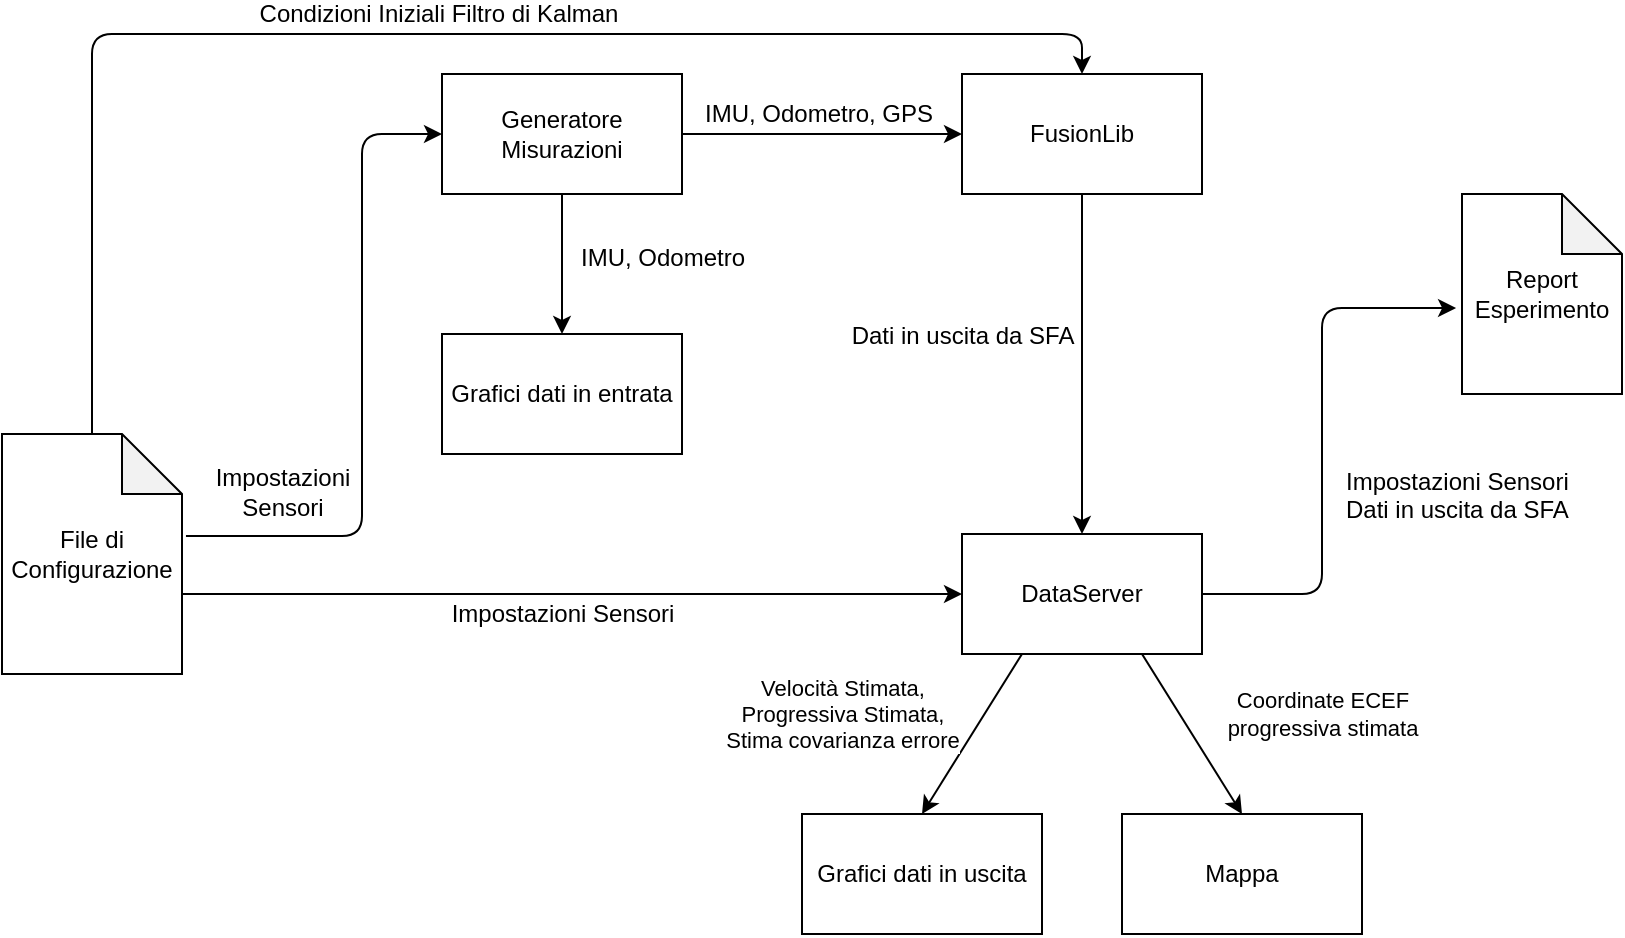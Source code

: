<mxfile version="11.0.8" type="device"><diagram id="7yAG55LQG4hzi5uimOuk" name="Page-1"><mxGraphModel dx="1695" dy="1636" grid="1" gridSize="10" guides="1" tooltips="1" connect="1" arrows="1" fold="1" page="1" pageScale="1" pageWidth="827" pageHeight="1169" math="0" shadow="0"><root><mxCell id="0"/><mxCell id="1" parent="0"/><mxCell id="fBpBHfOv5VyI4UCGqpSS-1" value="FusionLib" style="rounded=0;whiteSpace=wrap;html=1;" vertex="1" parent="1"><mxGeometry x="400" y="20" width="120" height="60" as="geometry"/></mxCell><mxCell id="fBpBHfOv5VyI4UCGqpSS-2" value="Generatore Misurazioni" style="rounded=0;whiteSpace=wrap;html=1;" vertex="1" parent="1"><mxGeometry x="140" y="20" width="120" height="60" as="geometry"/></mxCell><mxCell id="fBpBHfOv5VyI4UCGqpSS-3" value="Grafici dati in entrata" style="rounded=0;whiteSpace=wrap;html=1;" vertex="1" parent="1"><mxGeometry x="140" y="150" width="120" height="60" as="geometry"/></mxCell><mxCell id="fBpBHfOv5VyI4UCGqpSS-4" value="Grafici dati in uscita" style="rounded=0;whiteSpace=wrap;html=1;" vertex="1" parent="1"><mxGeometry x="320" y="390" width="120" height="60" as="geometry"/></mxCell><mxCell id="fBpBHfOv5VyI4UCGqpSS-5" value="Report&lt;br&gt;Esperimento" style="shape=note;whiteSpace=wrap;html=1;backgroundOutline=1;darkOpacity=0.05;" vertex="1" parent="1"><mxGeometry x="650" y="80" width="80" height="100" as="geometry"/></mxCell><mxCell id="fBpBHfOv5VyI4UCGqpSS-6" value="Mappa" style="rounded=0;whiteSpace=wrap;html=1;" vertex="1" parent="1"><mxGeometry x="480" y="390" width="120" height="60" as="geometry"/></mxCell><mxCell id="fBpBHfOv5VyI4UCGqpSS-7" value="" style="endArrow=classic;html=1;exitX=1;exitY=0.5;exitDx=0;exitDy=0;entryX=0;entryY=0.5;entryDx=0;entryDy=0;" edge="1" parent="1" source="fBpBHfOv5VyI4UCGqpSS-2" target="fBpBHfOv5VyI4UCGqpSS-1"><mxGeometry width="50" height="50" relative="1" as="geometry"><mxPoint x="363" y="70" as="sourcePoint"/><mxPoint x="413" y="20" as="targetPoint"/></mxGeometry></mxCell><mxCell id="fBpBHfOv5VyI4UCGqpSS-8" value="IMU, Odometro, GPS" style="text;html=1;resizable=0;points=[];align=center;verticalAlign=middle;labelBackgroundColor=#ffffff;" vertex="1" connectable="0" parent="fBpBHfOv5VyI4UCGqpSS-7"><mxGeometry x="0.129" y="2" relative="1" as="geometry"><mxPoint x="-11" y="-8" as="offset"/></mxGeometry></mxCell><mxCell id="fBpBHfOv5VyI4UCGqpSS-9" value="" style="endArrow=classic;html=1;exitX=0.5;exitY=1;exitDx=0;exitDy=0;entryX=0.5;entryY=0;entryDx=0;entryDy=0;" edge="1" parent="1" source="fBpBHfOv5VyI4UCGqpSS-2" target="fBpBHfOv5VyI4UCGqpSS-3"><mxGeometry width="50" height="50" relative="1" as="geometry"><mxPoint x="183" y="150" as="sourcePoint"/><mxPoint x="353" y="150" as="targetPoint"/></mxGeometry></mxCell><mxCell id="fBpBHfOv5VyI4UCGqpSS-10" value="IMU, Odometro" style="text;html=1;resizable=0;points=[];align=center;verticalAlign=middle;labelBackgroundColor=#ffffff;" vertex="1" connectable="0" parent="fBpBHfOv5VyI4UCGqpSS-9"><mxGeometry x="0.129" y="2" relative="1" as="geometry"><mxPoint x="48" y="-8" as="offset"/></mxGeometry></mxCell><mxCell id="fBpBHfOv5VyI4UCGqpSS-11" value="Velocità Stimata, &lt;br&gt;Progressiva Stimata,&lt;br&gt;Stima covarianza errore" style="endArrow=classic;html=1;exitX=0.25;exitY=1;exitDx=0;exitDy=0;entryX=0.5;entryY=0;entryDx=0;entryDy=0;" edge="1" parent="1" source="fBpBHfOv5VyI4UCGqpSS-14" target="fBpBHfOv5VyI4UCGqpSS-4"><mxGeometry x="0.551" y="-60" width="50" height="50" relative="1" as="geometry"><mxPoint x="465" y="250" as="sourcePoint"/><mxPoint x="515" y="200" as="targetPoint"/><mxPoint as="offset"/></mxGeometry></mxCell><mxCell id="fBpBHfOv5VyI4UCGqpSS-12" value="Coordinate ECEF&lt;br&gt;progressiva stimata" style="endArrow=classic;html=1;entryX=0.5;entryY=0;entryDx=0;entryDy=0;" edge="1" parent="1" target="fBpBHfOv5VyI4UCGqpSS-6"><mxGeometry x="0.551" y="60" width="50" height="50" relative="1" as="geometry"><mxPoint x="490" y="310" as="sourcePoint"/><mxPoint x="90" y="490" as="targetPoint"/><mxPoint as="offset"/></mxGeometry></mxCell><mxCell id="fBpBHfOv5VyI4UCGqpSS-13" value="" style="endArrow=classic;html=1;entryX=0.5;entryY=0;entryDx=0;entryDy=0;exitX=0.5;exitY=1;exitDx=0;exitDy=0;" edge="1" parent="1" source="fBpBHfOv5VyI4UCGqpSS-1" target="fBpBHfOv5VyI4UCGqpSS-14"><mxGeometry width="50" height="50" relative="1" as="geometry"><mxPoint x="490" y="80" as="sourcePoint"/><mxPoint x="492" y="200" as="targetPoint"/></mxGeometry></mxCell><mxCell id="fBpBHfOv5VyI4UCGqpSS-21" value="Dati in uscita da SFA" style="text;html=1;resizable=0;points=[];align=center;verticalAlign=middle;labelBackgroundColor=#ffffff;" vertex="1" connectable="0" parent="fBpBHfOv5VyI4UCGqpSS-13"><mxGeometry x="-0.167" y="2" relative="1" as="geometry"><mxPoint x="-62" as="offset"/></mxGeometry></mxCell><mxCell id="fBpBHfOv5VyI4UCGqpSS-14" value="DataServer" style="rounded=0;whiteSpace=wrap;html=1;" vertex="1" parent="1"><mxGeometry x="400" y="250" width="120" height="60" as="geometry"/></mxCell><mxCell id="fBpBHfOv5VyI4UCGqpSS-17" value="" style="endArrow=classic;html=1;exitX=1;exitY=0.5;exitDx=0;exitDy=0;entryX=-0.037;entryY=0.57;entryDx=0;entryDy=0;entryPerimeter=0;" edge="1" parent="1" source="fBpBHfOv5VyI4UCGqpSS-14" target="fBpBHfOv5VyI4UCGqpSS-5"><mxGeometry width="50" height="50" relative="1" as="geometry"><mxPoint x="100" y="470" as="sourcePoint"/><mxPoint x="150" y="420" as="targetPoint"/><Array as="points"><mxPoint x="580" y="280"/><mxPoint x="580" y="137"/></Array></mxGeometry></mxCell><mxCell id="fBpBHfOv5VyI4UCGqpSS-20" value="File di Configurazione" style="shape=note;whiteSpace=wrap;html=1;backgroundOutline=1;darkOpacity=0.05;" vertex="1" parent="1"><mxGeometry x="-80" y="200" width="90" height="120" as="geometry"/></mxCell><mxCell id="fBpBHfOv5VyI4UCGqpSS-22" value="Impostazioni Sensori&lt;br&gt;Dati in uscita da SFA" style="text;html=1;" vertex="1" parent="1"><mxGeometry x="590" y="210" width="140" height="30" as="geometry"/></mxCell><mxCell id="fBpBHfOv5VyI4UCGqpSS-23" value="" style="endArrow=classic;html=1;exitX=1.022;exitY=0.425;exitDx=0;exitDy=0;exitPerimeter=0;entryX=0;entryY=0.5;entryDx=0;entryDy=0;" edge="1" parent="1" source="fBpBHfOv5VyI4UCGqpSS-20" target="fBpBHfOv5VyI4UCGqpSS-2"><mxGeometry width="50" height="50" relative="1" as="geometry"><mxPoint x="30" y="90" as="sourcePoint"/><mxPoint x="80" y="40" as="targetPoint"/><Array as="points"><mxPoint x="100" y="251"/><mxPoint x="100" y="50"/></Array></mxGeometry></mxCell><mxCell id="fBpBHfOv5VyI4UCGqpSS-24" value="Impostazioni&lt;br&gt;Sensori" style="text;html=1;resizable=0;points=[];align=center;verticalAlign=middle;labelBackgroundColor=#ffffff;" vertex="1" connectable="0" parent="fBpBHfOv5VyI4UCGqpSS-23"><mxGeometry x="0.143" y="2" relative="1" as="geometry"><mxPoint x="-38" y="78" as="offset"/></mxGeometry></mxCell><mxCell id="fBpBHfOv5VyI4UCGqpSS-26" value="" style="endArrow=classic;html=1;exitX=0.5;exitY=0;exitDx=0;exitDy=0;exitPerimeter=0;entryX=0.5;entryY=0;entryDx=0;entryDy=0;" edge="1" parent="1" source="fBpBHfOv5VyI4UCGqpSS-20" target="fBpBHfOv5VyI4UCGqpSS-1"><mxGeometry width="50" height="50" relative="1" as="geometry"><mxPoint x="-60" y="500" as="sourcePoint"/><mxPoint x="-10" y="450" as="targetPoint"/><Array as="points"><mxPoint x="-35"/><mxPoint x="460"/></Array></mxGeometry></mxCell><mxCell id="fBpBHfOv5VyI4UCGqpSS-27" value="Condizioni Iniziali Filtro di Kalman" style="text;html=1;resizable=0;points=[];align=center;verticalAlign=middle;labelBackgroundColor=#ffffff;" vertex="1" connectable="0" parent="fBpBHfOv5VyI4UCGqpSS-26"><mxGeometry x="0.036" y="1" relative="1" as="geometry"><mxPoint x="2" y="-9" as="offset"/></mxGeometry></mxCell><mxCell id="fBpBHfOv5VyI4UCGqpSS-28" value="" style="endArrow=classic;html=1;entryX=0;entryY=0.5;entryDx=0;entryDy=0;" edge="1" parent="1" target="fBpBHfOv5VyI4UCGqpSS-14"><mxGeometry width="50" height="50" relative="1" as="geometry"><mxPoint x="10" y="280" as="sourcePoint"/><mxPoint x="-30" y="470" as="targetPoint"/></mxGeometry></mxCell><mxCell id="fBpBHfOv5VyI4UCGqpSS-29" value="Impostazioni Sensori" style="text;html=1;resizable=0;points=[];align=center;verticalAlign=middle;labelBackgroundColor=#ffffff;" vertex="1" connectable="0" parent="fBpBHfOv5VyI4UCGqpSS-28"><mxGeometry x="-0.108" y="3" relative="1" as="geometry"><mxPoint x="16" y="13" as="offset"/></mxGeometry></mxCell></root></mxGraphModel></diagram></mxfile>